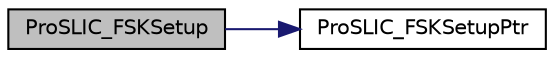 digraph "ProSLIC_FSKSetup"
{
  edge [fontname="Helvetica",fontsize="10",labelfontname="Helvetica",labelfontsize="10"];
  node [fontname="Helvetica",fontsize="10",shape=record];
  rankdir="LR";
  Node1 [label="ProSLIC_FSKSetup",height=0.2,width=0.4,color="black", fillcolor="grey75", style="filled", fontcolor="black"];
  Node1 -> Node2 [color="midnightblue",fontsize="10",style="solid",fontname="Helvetica"];
  Node2 [label="ProSLIC_FSKSetupPtr",height=0.2,width=0.4,color="black", fillcolor="white", style="filled",URL="$group___f_s_k___c_o_n_t_r_o_l.html#ga98b30aef546417d88ede9b6de9593e0d",tooltip="Configures the FSK generator from a configuration generated by the config tool. "];
}
